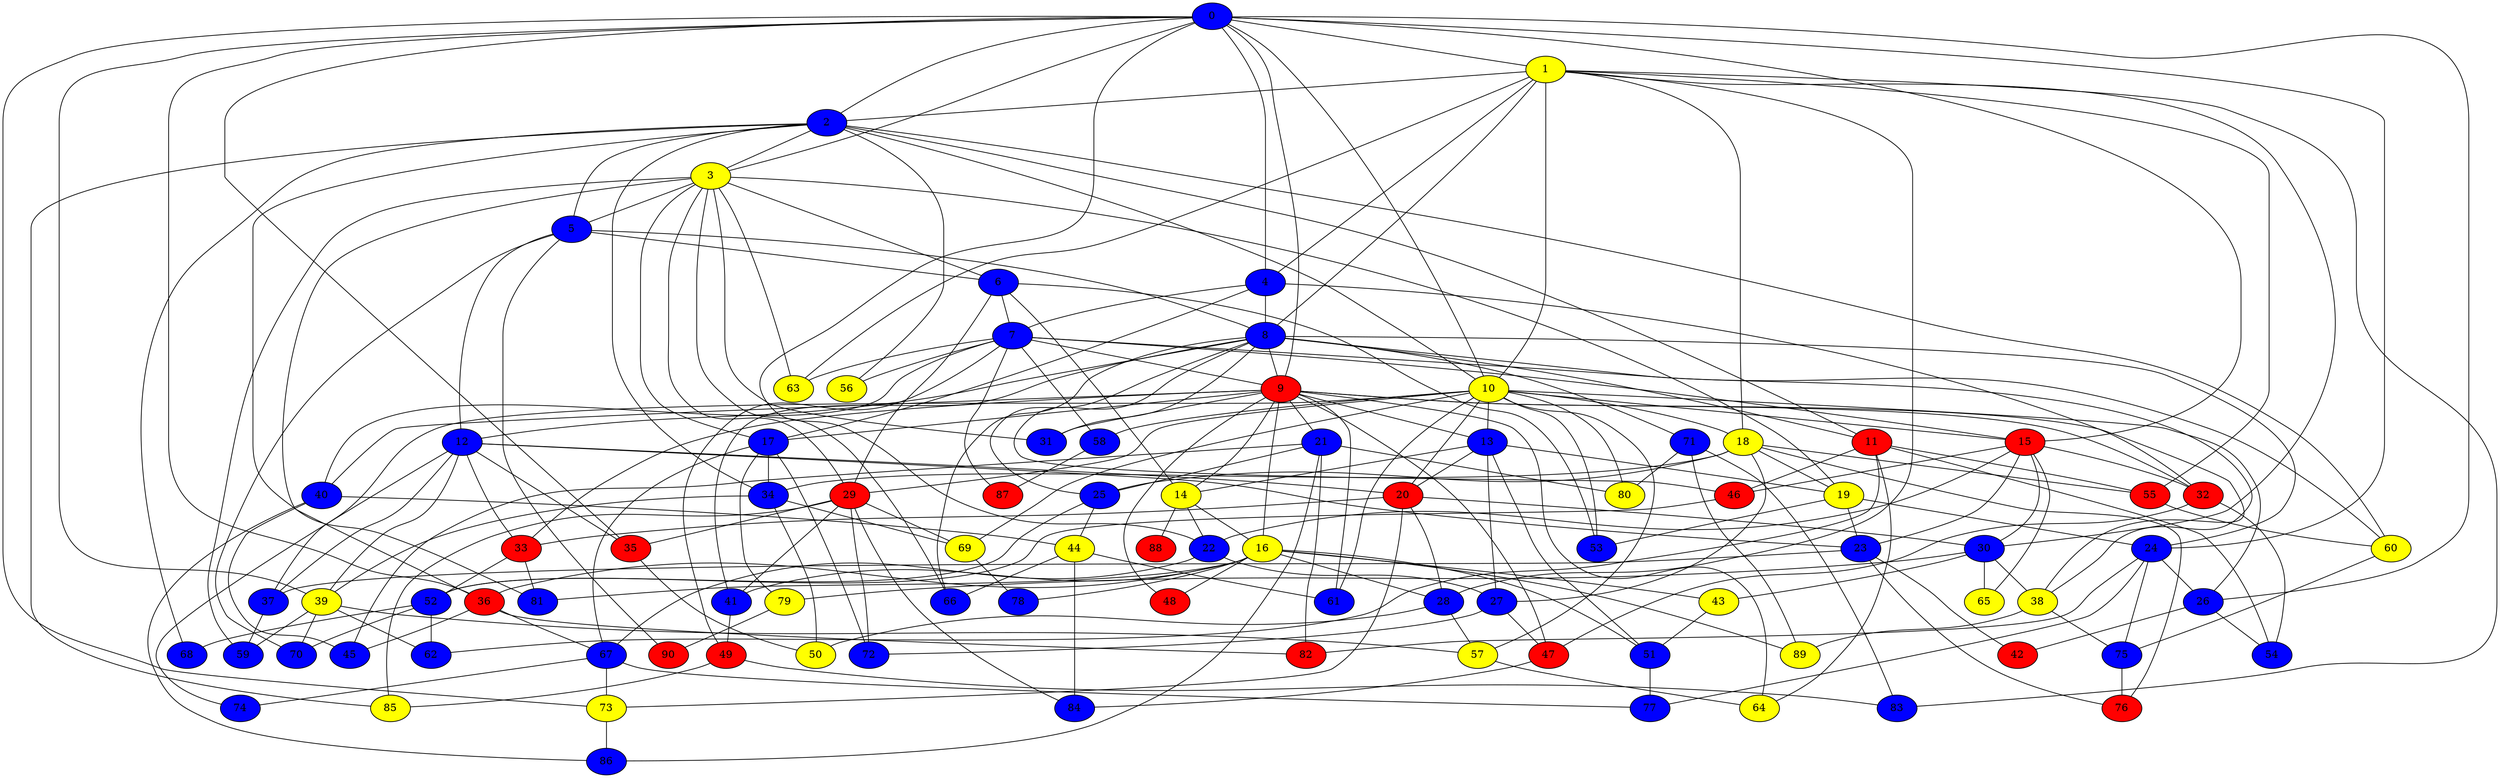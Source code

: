 graph {
0 [style = filled fillcolor = blue];
1 [style = filled fillcolor = yellow];
2 [style = filled fillcolor = blue];
3 [style = filled fillcolor = yellow];
4 [style = filled fillcolor = blue];
5 [style = filled fillcolor = blue];
6 [style = filled fillcolor = blue];
7 [style = filled fillcolor = blue];
8 [style = filled fillcolor = blue];
9 [style = filled fillcolor = red];
10 [style = filled fillcolor = yellow];
11 [style = filled fillcolor = red];
12 [style = filled fillcolor = blue];
13 [style = filled fillcolor = blue];
14 [style = filled fillcolor = yellow];
15 [style = filled fillcolor = red];
16 [style = filled fillcolor = yellow];
17 [style = filled fillcolor = blue];
18 [style = filled fillcolor = yellow];
19 [style = filled fillcolor = yellow];
20 [style = filled fillcolor = red];
21 [style = filled fillcolor = blue];
22 [style = filled fillcolor = blue];
23 [style = filled fillcolor = blue];
24 [style = filled fillcolor = blue];
25 [style = filled fillcolor = blue];
26 [style = filled fillcolor = blue];
27 [style = filled fillcolor = blue];
28 [style = filled fillcolor = blue];
29 [style = filled fillcolor = red];
30 [style = filled fillcolor = blue];
31 [style = filled fillcolor = blue];
32 [style = filled fillcolor = red];
33 [style = filled fillcolor = red];
34 [style = filled fillcolor = blue];
35 [style = filled fillcolor = red];
36 [style = filled fillcolor = red];
37 [style = filled fillcolor = blue];
38 [style = filled fillcolor = yellow];
39 [style = filled fillcolor = yellow];
40 [style = filled fillcolor = blue];
41 [style = filled fillcolor = blue];
42 [style = filled fillcolor = red];
43 [style = filled fillcolor = yellow];
44 [style = filled fillcolor = yellow];
45 [style = filled fillcolor = blue];
46 [style = filled fillcolor = red];
47 [style = filled fillcolor = red];
48 [style = filled fillcolor = red];
49 [style = filled fillcolor = red];
50 [style = filled fillcolor = yellow];
51 [style = filled fillcolor = blue];
52 [style = filled fillcolor = blue];
53 [style = filled fillcolor = blue];
54 [style = filled fillcolor = blue];
55 [style = filled fillcolor = red];
56 [style = filled fillcolor = yellow];
57 [style = filled fillcolor = yellow];
58 [style = filled fillcolor = blue];
59 [style = filled fillcolor = blue];
60 [style = filled fillcolor = yellow];
61 [style = filled fillcolor = blue];
62 [style = filled fillcolor = blue];
63 [style = filled fillcolor = yellow];
64 [style = filled fillcolor = yellow];
65 [style = filled fillcolor = yellow];
66 [style = filled fillcolor = blue];
67 [style = filled fillcolor = blue];
68 [style = filled fillcolor = blue];
69 [style = filled fillcolor = yellow];
70 [style = filled fillcolor = blue];
71 [style = filled fillcolor = blue];
72 [style = filled fillcolor = blue];
73 [style = filled fillcolor = yellow];
74 [style = filled fillcolor = blue];
75 [style = filled fillcolor = blue];
76 [style = filled fillcolor = red];
77 [style = filled fillcolor = blue];
78 [style = filled fillcolor = blue];
79 [style = filled fillcolor = yellow];
80 [style = filled fillcolor = yellow];
81 [style = filled fillcolor = blue];
82 [style = filled fillcolor = red];
83 [style = filled fillcolor = blue];
84 [style = filled fillcolor = blue];
85 [style = filled fillcolor = yellow];
86 [style = filled fillcolor = blue];
87 [style = filled fillcolor = red];
88 [style = filled fillcolor = red];
89 [style = filled fillcolor = yellow];
90 [style = filled fillcolor = red];
0 -- 3;
0 -- 2;
0 -- 1;
0 -- 4;
0 -- 9;
0 -- 10;
0 -- 15;
0 -- 22;
0 -- 24;
0 -- 26;
0 -- 35;
0 -- 36;
0 -- 39;
0 -- 73;
1 -- 2;
1 -- 4;
1 -- 8;
1 -- 10;
1 -- 18;
1 -- 28;
1 -- 30;
1 -- 55;
1 -- 63;
1 -- 83;
2 -- 3;
2 -- 5;
2 -- 10;
2 -- 11;
2 -- 34;
2 -- 56;
2 -- 60;
2 -- 68;
2 -- 81;
2 -- 85;
3 -- 5;
3 -- 6;
3 -- 17;
3 -- 19;
3 -- 29;
3 -- 31;
3 -- 36;
3 -- 59;
3 -- 63;
3 -- 66;
4 -- 7;
4 -- 8;
4 -- 17;
4 -- 32;
5 -- 6;
5 -- 8;
5 -- 12;
5 -- 70;
5 -- 90;
6 -- 7;
6 -- 14;
6 -- 29;
6 -- 53;
7 -- 9;
7 -- 15;
7 -- 40;
7 -- 49;
7 -- 56;
7 -- 58;
7 -- 60;
7 -- 63;
7 -- 87;
8 -- 9;
8 -- 11;
8 -- 12;
8 -- 24;
8 -- 25;
8 -- 31;
8 -- 38;
8 -- 41;
8 -- 46;
8 -- 66;
8 -- 71;
9 -- 13;
9 -- 14;
9 -- 16;
9 -- 17;
9 -- 21;
9 -- 31;
9 -- 32;
9 -- 33;
9 -- 38;
9 -- 40;
9 -- 47;
9 -- 48;
9 -- 61;
9 -- 64;
10 -- 13;
10 -- 15;
10 -- 18;
10 -- 20;
10 -- 26;
10 -- 29;
10 -- 37;
10 -- 53;
10 -- 57;
10 -- 58;
10 -- 61;
10 -- 69;
10 -- 80;
11 -- 46;
11 -- 54;
11 -- 55;
11 -- 62;
11 -- 64;
12 -- 20;
12 -- 23;
12 -- 33;
12 -- 35;
12 -- 37;
12 -- 39;
12 -- 74;
13 -- 14;
13 -- 19;
13 -- 20;
13 -- 27;
13 -- 51;
14 -- 16;
14 -- 22;
14 -- 88;
15 -- 22;
15 -- 23;
15 -- 30;
15 -- 32;
15 -- 46;
15 -- 65;
16 -- 28;
16 -- 36;
16 -- 41;
16 -- 43;
16 -- 48;
16 -- 51;
16 -- 78;
16 -- 81;
16 -- 89;
17 -- 34;
17 -- 67;
17 -- 72;
17 -- 79;
18 -- 19;
18 -- 25;
18 -- 27;
18 -- 34;
18 -- 55;
18 -- 76;
19 -- 23;
19 -- 24;
19 -- 53;
20 -- 28;
20 -- 30;
20 -- 33;
20 -- 73;
21 -- 25;
21 -- 45;
21 -- 80;
21 -- 82;
21 -- 86;
22 -- 27;
22 -- 67;
23 -- 37;
23 -- 42;
23 -- 76;
24 -- 26;
24 -- 75;
24 -- 77;
24 -- 82;
25 -- 44;
25 -- 52;
26 -- 42;
26 -- 54;
27 -- 47;
27 -- 72;
28 -- 50;
28 -- 57;
29 -- 35;
29 -- 41;
29 -- 69;
29 -- 72;
29 -- 84;
29 -- 85;
30 -- 38;
30 -- 43;
30 -- 65;
30 -- 79;
32 -- 47;
32 -- 54;
33 -- 52;
33 -- 81;
34 -- 39;
34 -- 50;
34 -- 69;
35 -- 50;
36 -- 45;
36 -- 67;
36 -- 82;
37 -- 59;
38 -- 75;
38 -- 89;
39 -- 57;
39 -- 59;
39 -- 62;
39 -- 70;
40 -- 44;
40 -- 45;
40 -- 86;
41 -- 49;
43 -- 51;
44 -- 61;
44 -- 66;
44 -- 84;
46 -- 52;
47 -- 84;
49 -- 83;
49 -- 85;
51 -- 77;
52 -- 62;
52 -- 68;
52 -- 70;
55 -- 60;
57 -- 64;
58 -- 87;
60 -- 75;
67 -- 73;
67 -- 74;
67 -- 77;
69 -- 78;
71 -- 80;
71 -- 83;
71 -- 89;
73 -- 86;
75 -- 76;
79 -- 90;
}
